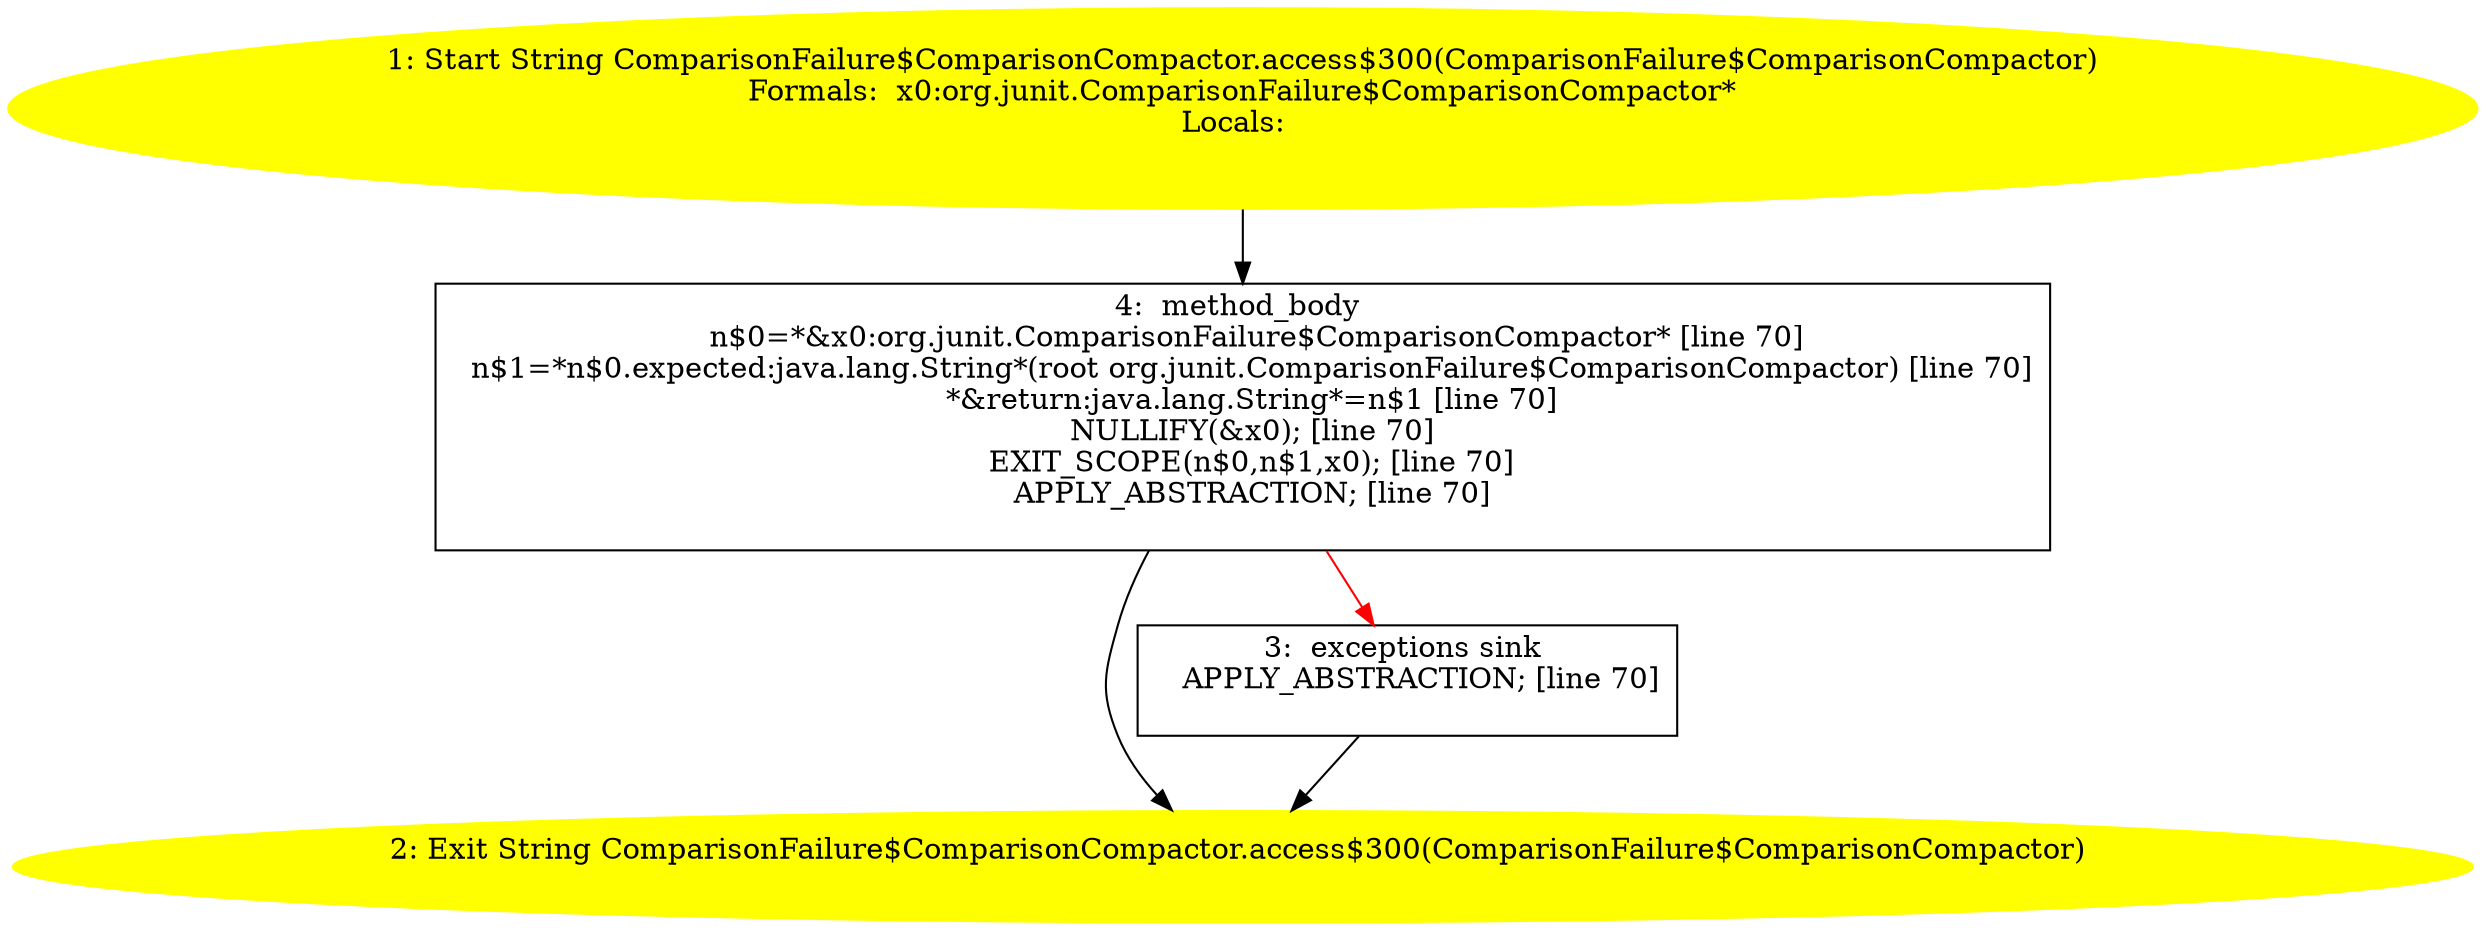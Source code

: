 /* @generated */
digraph cfg {
"org.junit.ComparisonFailure$ComparisonCompactor.access$300(org.junit.ComparisonFailure$ComparisonCom.7e067b7cdb4d4a6901670f6297d6abc1_1" [label="1: Start String ComparisonFailure$ComparisonCompactor.access$300(ComparisonFailure$ComparisonCompactor)\nFormals:  x0:org.junit.ComparisonFailure$ComparisonCompactor*\nLocals:  \n  " color=yellow style=filled]
	

	 "org.junit.ComparisonFailure$ComparisonCompactor.access$300(org.junit.ComparisonFailure$ComparisonCom.7e067b7cdb4d4a6901670f6297d6abc1_1" -> "org.junit.ComparisonFailure$ComparisonCompactor.access$300(org.junit.ComparisonFailure$ComparisonCom.7e067b7cdb4d4a6901670f6297d6abc1_4" ;
"org.junit.ComparisonFailure$ComparisonCompactor.access$300(org.junit.ComparisonFailure$ComparisonCom.7e067b7cdb4d4a6901670f6297d6abc1_2" [label="2: Exit String ComparisonFailure$ComparisonCompactor.access$300(ComparisonFailure$ComparisonCompactor) \n  " color=yellow style=filled]
	

"org.junit.ComparisonFailure$ComparisonCompactor.access$300(org.junit.ComparisonFailure$ComparisonCom.7e067b7cdb4d4a6901670f6297d6abc1_3" [label="3:  exceptions sink \n   APPLY_ABSTRACTION; [line 70]\n " shape="box"]
	

	 "org.junit.ComparisonFailure$ComparisonCompactor.access$300(org.junit.ComparisonFailure$ComparisonCom.7e067b7cdb4d4a6901670f6297d6abc1_3" -> "org.junit.ComparisonFailure$ComparisonCompactor.access$300(org.junit.ComparisonFailure$ComparisonCom.7e067b7cdb4d4a6901670f6297d6abc1_2" ;
"org.junit.ComparisonFailure$ComparisonCompactor.access$300(org.junit.ComparisonFailure$ComparisonCom.7e067b7cdb4d4a6901670f6297d6abc1_4" [label="4:  method_body \n   n$0=*&x0:org.junit.ComparisonFailure$ComparisonCompactor* [line 70]\n  n$1=*n$0.expected:java.lang.String*(root org.junit.ComparisonFailure$ComparisonCompactor) [line 70]\n  *&return:java.lang.String*=n$1 [line 70]\n  NULLIFY(&x0); [line 70]\n  EXIT_SCOPE(n$0,n$1,x0); [line 70]\n  APPLY_ABSTRACTION; [line 70]\n " shape="box"]
	

	 "org.junit.ComparisonFailure$ComparisonCompactor.access$300(org.junit.ComparisonFailure$ComparisonCom.7e067b7cdb4d4a6901670f6297d6abc1_4" -> "org.junit.ComparisonFailure$ComparisonCompactor.access$300(org.junit.ComparisonFailure$ComparisonCom.7e067b7cdb4d4a6901670f6297d6abc1_2" ;
	 "org.junit.ComparisonFailure$ComparisonCompactor.access$300(org.junit.ComparisonFailure$ComparisonCom.7e067b7cdb4d4a6901670f6297d6abc1_4" -> "org.junit.ComparisonFailure$ComparisonCompactor.access$300(org.junit.ComparisonFailure$ComparisonCom.7e067b7cdb4d4a6901670f6297d6abc1_3" [color="red" ];
}
